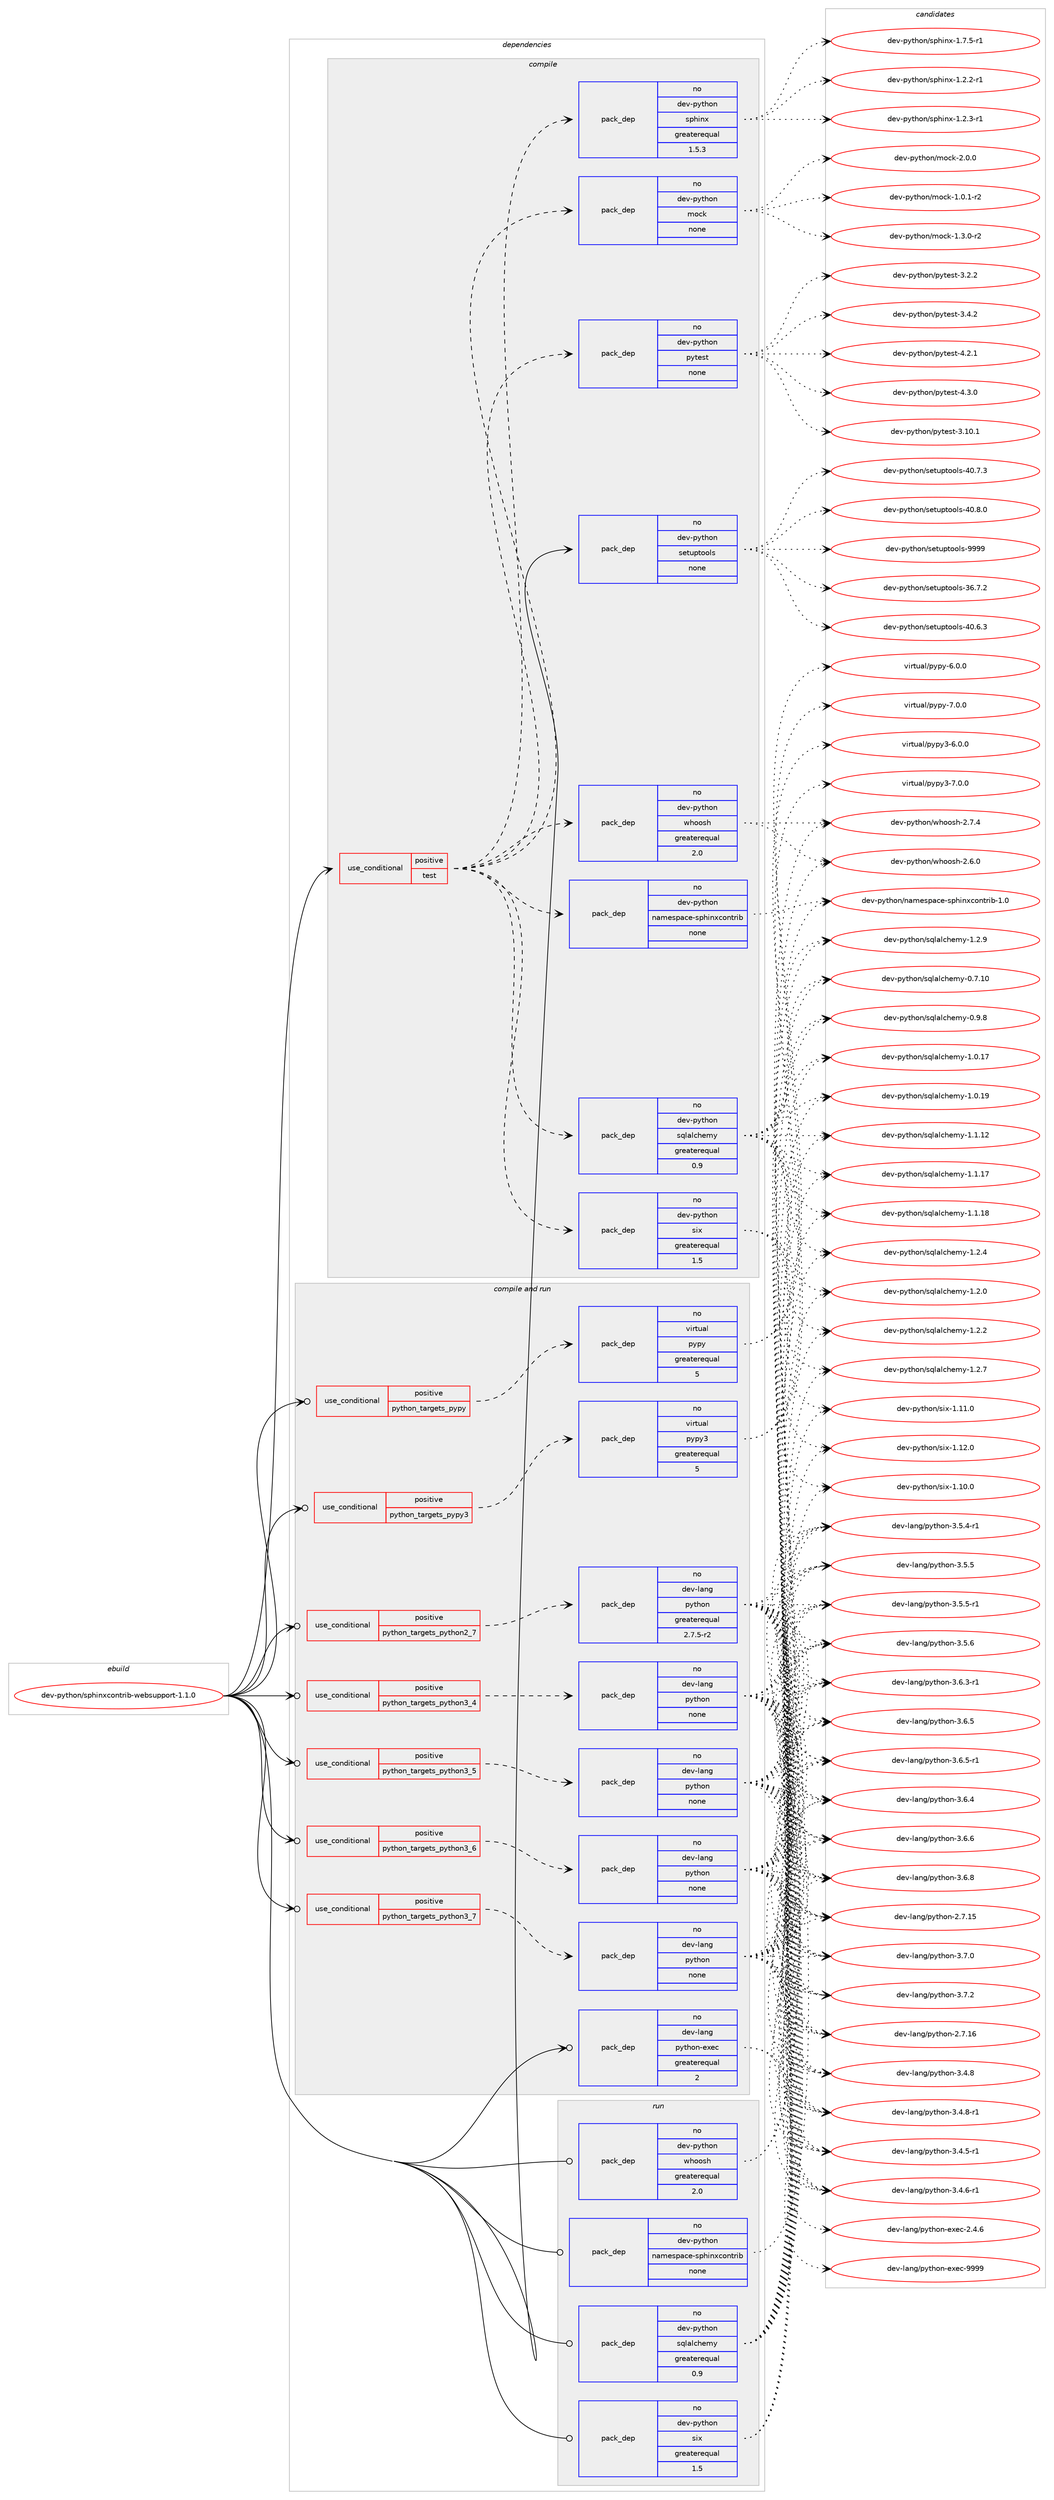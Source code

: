 digraph prolog {

# *************
# Graph options
# *************

newrank=true;
concentrate=true;
compound=true;
graph [rankdir=LR,fontname=Helvetica,fontsize=10,ranksep=1.5];#, ranksep=2.5, nodesep=0.2];
edge  [arrowhead=vee];
node  [fontname=Helvetica,fontsize=10];

# **********
# The ebuild
# **********

subgraph cluster_leftcol {
color=gray;
rank=same;
label=<<i>ebuild</i>>;
id [label="dev-python/sphinxcontrib-websupport-1.1.0", color=red, width=4, href="../dev-python/sphinxcontrib-websupport-1.1.0.svg"];
}

# ****************
# The dependencies
# ****************

subgraph cluster_midcol {
color=gray;
label=<<i>dependencies</i>>;
subgraph cluster_compile {
fillcolor="#eeeeee";
style=filled;
label=<<i>compile</i>>;
subgraph cond385045 {
dependency1442447 [label=<<TABLE BORDER="0" CELLBORDER="1" CELLSPACING="0" CELLPADDING="4"><TR><TD ROWSPAN="3" CELLPADDING="10">use_conditional</TD></TR><TR><TD>positive</TD></TR><TR><TD>test</TD></TR></TABLE>>, shape=none, color=red];
subgraph pack1034040 {
dependency1442448 [label=<<TABLE BORDER="0" CELLBORDER="1" CELLSPACING="0" CELLPADDING="4" WIDTH="220"><TR><TD ROWSPAN="6" CELLPADDING="30">pack_dep</TD></TR><TR><TD WIDTH="110">no</TD></TR><TR><TD>dev-python</TD></TR><TR><TD>sqlalchemy</TD></TR><TR><TD>greaterequal</TD></TR><TR><TD>0.9</TD></TR></TABLE>>, shape=none, color=blue];
}
dependency1442447:e -> dependency1442448:w [weight=20,style="dashed",arrowhead="vee"];
subgraph pack1034041 {
dependency1442449 [label=<<TABLE BORDER="0" CELLBORDER="1" CELLSPACING="0" CELLPADDING="4" WIDTH="220"><TR><TD ROWSPAN="6" CELLPADDING="30">pack_dep</TD></TR><TR><TD WIDTH="110">no</TD></TR><TR><TD>dev-python</TD></TR><TR><TD>whoosh</TD></TR><TR><TD>greaterequal</TD></TR><TR><TD>2.0</TD></TR></TABLE>>, shape=none, color=blue];
}
dependency1442447:e -> dependency1442449:w [weight=20,style="dashed",arrowhead="vee"];
subgraph pack1034042 {
dependency1442450 [label=<<TABLE BORDER="0" CELLBORDER="1" CELLSPACING="0" CELLPADDING="4" WIDTH="220"><TR><TD ROWSPAN="6" CELLPADDING="30">pack_dep</TD></TR><TR><TD WIDTH="110">no</TD></TR><TR><TD>dev-python</TD></TR><TR><TD>six</TD></TR><TR><TD>greaterequal</TD></TR><TR><TD>1.5</TD></TR></TABLE>>, shape=none, color=blue];
}
dependency1442447:e -> dependency1442450:w [weight=20,style="dashed",arrowhead="vee"];
subgraph pack1034043 {
dependency1442451 [label=<<TABLE BORDER="0" CELLBORDER="1" CELLSPACING="0" CELLPADDING="4" WIDTH="220"><TR><TD ROWSPAN="6" CELLPADDING="30">pack_dep</TD></TR><TR><TD WIDTH="110">no</TD></TR><TR><TD>dev-python</TD></TR><TR><TD>namespace-sphinxcontrib</TD></TR><TR><TD>none</TD></TR><TR><TD></TD></TR></TABLE>>, shape=none, color=blue];
}
dependency1442447:e -> dependency1442451:w [weight=20,style="dashed",arrowhead="vee"];
subgraph pack1034044 {
dependency1442452 [label=<<TABLE BORDER="0" CELLBORDER="1" CELLSPACING="0" CELLPADDING="4" WIDTH="220"><TR><TD ROWSPAN="6" CELLPADDING="30">pack_dep</TD></TR><TR><TD WIDTH="110">no</TD></TR><TR><TD>dev-python</TD></TR><TR><TD>sphinx</TD></TR><TR><TD>greaterequal</TD></TR><TR><TD>1.5.3</TD></TR></TABLE>>, shape=none, color=blue];
}
dependency1442447:e -> dependency1442452:w [weight=20,style="dashed",arrowhead="vee"];
subgraph pack1034045 {
dependency1442453 [label=<<TABLE BORDER="0" CELLBORDER="1" CELLSPACING="0" CELLPADDING="4" WIDTH="220"><TR><TD ROWSPAN="6" CELLPADDING="30">pack_dep</TD></TR><TR><TD WIDTH="110">no</TD></TR><TR><TD>dev-python</TD></TR><TR><TD>pytest</TD></TR><TR><TD>none</TD></TR><TR><TD></TD></TR></TABLE>>, shape=none, color=blue];
}
dependency1442447:e -> dependency1442453:w [weight=20,style="dashed",arrowhead="vee"];
subgraph pack1034046 {
dependency1442454 [label=<<TABLE BORDER="0" CELLBORDER="1" CELLSPACING="0" CELLPADDING="4" WIDTH="220"><TR><TD ROWSPAN="6" CELLPADDING="30">pack_dep</TD></TR><TR><TD WIDTH="110">no</TD></TR><TR><TD>dev-python</TD></TR><TR><TD>mock</TD></TR><TR><TD>none</TD></TR><TR><TD></TD></TR></TABLE>>, shape=none, color=blue];
}
dependency1442447:e -> dependency1442454:w [weight=20,style="dashed",arrowhead="vee"];
}
id:e -> dependency1442447:w [weight=20,style="solid",arrowhead="vee"];
subgraph pack1034047 {
dependency1442455 [label=<<TABLE BORDER="0" CELLBORDER="1" CELLSPACING="0" CELLPADDING="4" WIDTH="220"><TR><TD ROWSPAN="6" CELLPADDING="30">pack_dep</TD></TR><TR><TD WIDTH="110">no</TD></TR><TR><TD>dev-python</TD></TR><TR><TD>setuptools</TD></TR><TR><TD>none</TD></TR><TR><TD></TD></TR></TABLE>>, shape=none, color=blue];
}
id:e -> dependency1442455:w [weight=20,style="solid",arrowhead="vee"];
}
subgraph cluster_compileandrun {
fillcolor="#eeeeee";
style=filled;
label=<<i>compile and run</i>>;
subgraph cond385046 {
dependency1442456 [label=<<TABLE BORDER="0" CELLBORDER="1" CELLSPACING="0" CELLPADDING="4"><TR><TD ROWSPAN="3" CELLPADDING="10">use_conditional</TD></TR><TR><TD>positive</TD></TR><TR><TD>python_targets_pypy</TD></TR></TABLE>>, shape=none, color=red];
subgraph pack1034048 {
dependency1442457 [label=<<TABLE BORDER="0" CELLBORDER="1" CELLSPACING="0" CELLPADDING="4" WIDTH="220"><TR><TD ROWSPAN="6" CELLPADDING="30">pack_dep</TD></TR><TR><TD WIDTH="110">no</TD></TR><TR><TD>virtual</TD></TR><TR><TD>pypy</TD></TR><TR><TD>greaterequal</TD></TR><TR><TD>5</TD></TR></TABLE>>, shape=none, color=blue];
}
dependency1442456:e -> dependency1442457:w [weight=20,style="dashed",arrowhead="vee"];
}
id:e -> dependency1442456:w [weight=20,style="solid",arrowhead="odotvee"];
subgraph cond385047 {
dependency1442458 [label=<<TABLE BORDER="0" CELLBORDER="1" CELLSPACING="0" CELLPADDING="4"><TR><TD ROWSPAN="3" CELLPADDING="10">use_conditional</TD></TR><TR><TD>positive</TD></TR><TR><TD>python_targets_pypy3</TD></TR></TABLE>>, shape=none, color=red];
subgraph pack1034049 {
dependency1442459 [label=<<TABLE BORDER="0" CELLBORDER="1" CELLSPACING="0" CELLPADDING="4" WIDTH="220"><TR><TD ROWSPAN="6" CELLPADDING="30">pack_dep</TD></TR><TR><TD WIDTH="110">no</TD></TR><TR><TD>virtual</TD></TR><TR><TD>pypy3</TD></TR><TR><TD>greaterequal</TD></TR><TR><TD>5</TD></TR></TABLE>>, shape=none, color=blue];
}
dependency1442458:e -> dependency1442459:w [weight=20,style="dashed",arrowhead="vee"];
}
id:e -> dependency1442458:w [weight=20,style="solid",arrowhead="odotvee"];
subgraph cond385048 {
dependency1442460 [label=<<TABLE BORDER="0" CELLBORDER="1" CELLSPACING="0" CELLPADDING="4"><TR><TD ROWSPAN="3" CELLPADDING="10">use_conditional</TD></TR><TR><TD>positive</TD></TR><TR><TD>python_targets_python2_7</TD></TR></TABLE>>, shape=none, color=red];
subgraph pack1034050 {
dependency1442461 [label=<<TABLE BORDER="0" CELLBORDER="1" CELLSPACING="0" CELLPADDING="4" WIDTH="220"><TR><TD ROWSPAN="6" CELLPADDING="30">pack_dep</TD></TR><TR><TD WIDTH="110">no</TD></TR><TR><TD>dev-lang</TD></TR><TR><TD>python</TD></TR><TR><TD>greaterequal</TD></TR><TR><TD>2.7.5-r2</TD></TR></TABLE>>, shape=none, color=blue];
}
dependency1442460:e -> dependency1442461:w [weight=20,style="dashed",arrowhead="vee"];
}
id:e -> dependency1442460:w [weight=20,style="solid",arrowhead="odotvee"];
subgraph cond385049 {
dependency1442462 [label=<<TABLE BORDER="0" CELLBORDER="1" CELLSPACING="0" CELLPADDING="4"><TR><TD ROWSPAN="3" CELLPADDING="10">use_conditional</TD></TR><TR><TD>positive</TD></TR><TR><TD>python_targets_python3_4</TD></TR></TABLE>>, shape=none, color=red];
subgraph pack1034051 {
dependency1442463 [label=<<TABLE BORDER="0" CELLBORDER="1" CELLSPACING="0" CELLPADDING="4" WIDTH="220"><TR><TD ROWSPAN="6" CELLPADDING="30">pack_dep</TD></TR><TR><TD WIDTH="110">no</TD></TR><TR><TD>dev-lang</TD></TR><TR><TD>python</TD></TR><TR><TD>none</TD></TR><TR><TD></TD></TR></TABLE>>, shape=none, color=blue];
}
dependency1442462:e -> dependency1442463:w [weight=20,style="dashed",arrowhead="vee"];
}
id:e -> dependency1442462:w [weight=20,style="solid",arrowhead="odotvee"];
subgraph cond385050 {
dependency1442464 [label=<<TABLE BORDER="0" CELLBORDER="1" CELLSPACING="0" CELLPADDING="4"><TR><TD ROWSPAN="3" CELLPADDING="10">use_conditional</TD></TR><TR><TD>positive</TD></TR><TR><TD>python_targets_python3_5</TD></TR></TABLE>>, shape=none, color=red];
subgraph pack1034052 {
dependency1442465 [label=<<TABLE BORDER="0" CELLBORDER="1" CELLSPACING="0" CELLPADDING="4" WIDTH="220"><TR><TD ROWSPAN="6" CELLPADDING="30">pack_dep</TD></TR><TR><TD WIDTH="110">no</TD></TR><TR><TD>dev-lang</TD></TR><TR><TD>python</TD></TR><TR><TD>none</TD></TR><TR><TD></TD></TR></TABLE>>, shape=none, color=blue];
}
dependency1442464:e -> dependency1442465:w [weight=20,style="dashed",arrowhead="vee"];
}
id:e -> dependency1442464:w [weight=20,style="solid",arrowhead="odotvee"];
subgraph cond385051 {
dependency1442466 [label=<<TABLE BORDER="0" CELLBORDER="1" CELLSPACING="0" CELLPADDING="4"><TR><TD ROWSPAN="3" CELLPADDING="10">use_conditional</TD></TR><TR><TD>positive</TD></TR><TR><TD>python_targets_python3_6</TD></TR></TABLE>>, shape=none, color=red];
subgraph pack1034053 {
dependency1442467 [label=<<TABLE BORDER="0" CELLBORDER="1" CELLSPACING="0" CELLPADDING="4" WIDTH="220"><TR><TD ROWSPAN="6" CELLPADDING="30">pack_dep</TD></TR><TR><TD WIDTH="110">no</TD></TR><TR><TD>dev-lang</TD></TR><TR><TD>python</TD></TR><TR><TD>none</TD></TR><TR><TD></TD></TR></TABLE>>, shape=none, color=blue];
}
dependency1442466:e -> dependency1442467:w [weight=20,style="dashed",arrowhead="vee"];
}
id:e -> dependency1442466:w [weight=20,style="solid",arrowhead="odotvee"];
subgraph cond385052 {
dependency1442468 [label=<<TABLE BORDER="0" CELLBORDER="1" CELLSPACING="0" CELLPADDING="4"><TR><TD ROWSPAN="3" CELLPADDING="10">use_conditional</TD></TR><TR><TD>positive</TD></TR><TR><TD>python_targets_python3_7</TD></TR></TABLE>>, shape=none, color=red];
subgraph pack1034054 {
dependency1442469 [label=<<TABLE BORDER="0" CELLBORDER="1" CELLSPACING="0" CELLPADDING="4" WIDTH="220"><TR><TD ROWSPAN="6" CELLPADDING="30">pack_dep</TD></TR><TR><TD WIDTH="110">no</TD></TR><TR><TD>dev-lang</TD></TR><TR><TD>python</TD></TR><TR><TD>none</TD></TR><TR><TD></TD></TR></TABLE>>, shape=none, color=blue];
}
dependency1442468:e -> dependency1442469:w [weight=20,style="dashed",arrowhead="vee"];
}
id:e -> dependency1442468:w [weight=20,style="solid",arrowhead="odotvee"];
subgraph pack1034055 {
dependency1442470 [label=<<TABLE BORDER="0" CELLBORDER="1" CELLSPACING="0" CELLPADDING="4" WIDTH="220"><TR><TD ROWSPAN="6" CELLPADDING="30">pack_dep</TD></TR><TR><TD WIDTH="110">no</TD></TR><TR><TD>dev-lang</TD></TR><TR><TD>python-exec</TD></TR><TR><TD>greaterequal</TD></TR><TR><TD>2</TD></TR></TABLE>>, shape=none, color=blue];
}
id:e -> dependency1442470:w [weight=20,style="solid",arrowhead="odotvee"];
}
subgraph cluster_run {
fillcolor="#eeeeee";
style=filled;
label=<<i>run</i>>;
subgraph pack1034056 {
dependency1442471 [label=<<TABLE BORDER="0" CELLBORDER="1" CELLSPACING="0" CELLPADDING="4" WIDTH="220"><TR><TD ROWSPAN="6" CELLPADDING="30">pack_dep</TD></TR><TR><TD WIDTH="110">no</TD></TR><TR><TD>dev-python</TD></TR><TR><TD>namespace-sphinxcontrib</TD></TR><TR><TD>none</TD></TR><TR><TD></TD></TR></TABLE>>, shape=none, color=blue];
}
id:e -> dependency1442471:w [weight=20,style="solid",arrowhead="odot"];
subgraph pack1034057 {
dependency1442472 [label=<<TABLE BORDER="0" CELLBORDER="1" CELLSPACING="0" CELLPADDING="4" WIDTH="220"><TR><TD ROWSPAN="6" CELLPADDING="30">pack_dep</TD></TR><TR><TD WIDTH="110">no</TD></TR><TR><TD>dev-python</TD></TR><TR><TD>six</TD></TR><TR><TD>greaterequal</TD></TR><TR><TD>1.5</TD></TR></TABLE>>, shape=none, color=blue];
}
id:e -> dependency1442472:w [weight=20,style="solid",arrowhead="odot"];
subgraph pack1034058 {
dependency1442473 [label=<<TABLE BORDER="0" CELLBORDER="1" CELLSPACING="0" CELLPADDING="4" WIDTH="220"><TR><TD ROWSPAN="6" CELLPADDING="30">pack_dep</TD></TR><TR><TD WIDTH="110">no</TD></TR><TR><TD>dev-python</TD></TR><TR><TD>sqlalchemy</TD></TR><TR><TD>greaterequal</TD></TR><TR><TD>0.9</TD></TR></TABLE>>, shape=none, color=blue];
}
id:e -> dependency1442473:w [weight=20,style="solid",arrowhead="odot"];
subgraph pack1034059 {
dependency1442474 [label=<<TABLE BORDER="0" CELLBORDER="1" CELLSPACING="0" CELLPADDING="4" WIDTH="220"><TR><TD ROWSPAN="6" CELLPADDING="30">pack_dep</TD></TR><TR><TD WIDTH="110">no</TD></TR><TR><TD>dev-python</TD></TR><TR><TD>whoosh</TD></TR><TR><TD>greaterequal</TD></TR><TR><TD>2.0</TD></TR></TABLE>>, shape=none, color=blue];
}
id:e -> dependency1442474:w [weight=20,style="solid",arrowhead="odot"];
}
}

# **************
# The candidates
# **************

subgraph cluster_choices {
rank=same;
color=gray;
label=<<i>candidates</i>>;

subgraph choice1034040 {
color=black;
nodesep=1;
choice1001011184511212111610411111047115113108971089910410110912145484655464948 [label="dev-python/sqlalchemy-0.7.10", color=red, width=4,href="../dev-python/sqlalchemy-0.7.10.svg"];
choice10010111845112121116104111110471151131089710899104101109121454846574656 [label="dev-python/sqlalchemy-0.9.8", color=red, width=4,href="../dev-python/sqlalchemy-0.9.8.svg"];
choice1001011184511212111610411111047115113108971089910410110912145494648464955 [label="dev-python/sqlalchemy-1.0.17", color=red, width=4,href="../dev-python/sqlalchemy-1.0.17.svg"];
choice1001011184511212111610411111047115113108971089910410110912145494648464957 [label="dev-python/sqlalchemy-1.0.19", color=red, width=4,href="../dev-python/sqlalchemy-1.0.19.svg"];
choice1001011184511212111610411111047115113108971089910410110912145494649464950 [label="dev-python/sqlalchemy-1.1.12", color=red, width=4,href="../dev-python/sqlalchemy-1.1.12.svg"];
choice1001011184511212111610411111047115113108971089910410110912145494649464955 [label="dev-python/sqlalchemy-1.1.17", color=red, width=4,href="../dev-python/sqlalchemy-1.1.17.svg"];
choice1001011184511212111610411111047115113108971089910410110912145494649464956 [label="dev-python/sqlalchemy-1.1.18", color=red, width=4,href="../dev-python/sqlalchemy-1.1.18.svg"];
choice10010111845112121116104111110471151131089710899104101109121454946504648 [label="dev-python/sqlalchemy-1.2.0", color=red, width=4,href="../dev-python/sqlalchemy-1.2.0.svg"];
choice10010111845112121116104111110471151131089710899104101109121454946504650 [label="dev-python/sqlalchemy-1.2.2", color=red, width=4,href="../dev-python/sqlalchemy-1.2.2.svg"];
choice10010111845112121116104111110471151131089710899104101109121454946504652 [label="dev-python/sqlalchemy-1.2.4", color=red, width=4,href="../dev-python/sqlalchemy-1.2.4.svg"];
choice10010111845112121116104111110471151131089710899104101109121454946504655 [label="dev-python/sqlalchemy-1.2.7", color=red, width=4,href="../dev-python/sqlalchemy-1.2.7.svg"];
choice10010111845112121116104111110471151131089710899104101109121454946504657 [label="dev-python/sqlalchemy-1.2.9", color=red, width=4,href="../dev-python/sqlalchemy-1.2.9.svg"];
dependency1442448:e -> choice1001011184511212111610411111047115113108971089910410110912145484655464948:w [style=dotted,weight="100"];
dependency1442448:e -> choice10010111845112121116104111110471151131089710899104101109121454846574656:w [style=dotted,weight="100"];
dependency1442448:e -> choice1001011184511212111610411111047115113108971089910410110912145494648464955:w [style=dotted,weight="100"];
dependency1442448:e -> choice1001011184511212111610411111047115113108971089910410110912145494648464957:w [style=dotted,weight="100"];
dependency1442448:e -> choice1001011184511212111610411111047115113108971089910410110912145494649464950:w [style=dotted,weight="100"];
dependency1442448:e -> choice1001011184511212111610411111047115113108971089910410110912145494649464955:w [style=dotted,weight="100"];
dependency1442448:e -> choice1001011184511212111610411111047115113108971089910410110912145494649464956:w [style=dotted,weight="100"];
dependency1442448:e -> choice10010111845112121116104111110471151131089710899104101109121454946504648:w [style=dotted,weight="100"];
dependency1442448:e -> choice10010111845112121116104111110471151131089710899104101109121454946504650:w [style=dotted,weight="100"];
dependency1442448:e -> choice10010111845112121116104111110471151131089710899104101109121454946504652:w [style=dotted,weight="100"];
dependency1442448:e -> choice10010111845112121116104111110471151131089710899104101109121454946504655:w [style=dotted,weight="100"];
dependency1442448:e -> choice10010111845112121116104111110471151131089710899104101109121454946504657:w [style=dotted,weight="100"];
}
subgraph choice1034041 {
color=black;
nodesep=1;
choice1001011184511212111610411111047119104111111115104455046544648 [label="dev-python/whoosh-2.6.0", color=red, width=4,href="../dev-python/whoosh-2.6.0.svg"];
choice1001011184511212111610411111047119104111111115104455046554652 [label="dev-python/whoosh-2.7.4", color=red, width=4,href="../dev-python/whoosh-2.7.4.svg"];
dependency1442449:e -> choice1001011184511212111610411111047119104111111115104455046544648:w [style=dotted,weight="100"];
dependency1442449:e -> choice1001011184511212111610411111047119104111111115104455046554652:w [style=dotted,weight="100"];
}
subgraph choice1034042 {
color=black;
nodesep=1;
choice100101118451121211161041111104711510512045494649484648 [label="dev-python/six-1.10.0", color=red, width=4,href="../dev-python/six-1.10.0.svg"];
choice100101118451121211161041111104711510512045494649494648 [label="dev-python/six-1.11.0", color=red, width=4,href="../dev-python/six-1.11.0.svg"];
choice100101118451121211161041111104711510512045494649504648 [label="dev-python/six-1.12.0", color=red, width=4,href="../dev-python/six-1.12.0.svg"];
dependency1442450:e -> choice100101118451121211161041111104711510512045494649484648:w [style=dotted,weight="100"];
dependency1442450:e -> choice100101118451121211161041111104711510512045494649494648:w [style=dotted,weight="100"];
dependency1442450:e -> choice100101118451121211161041111104711510512045494649504648:w [style=dotted,weight="100"];
}
subgraph choice1034043 {
color=black;
nodesep=1;
choice100101118451121211161041111104711097109101115112979910145115112104105110120991111101161141059845494648 [label="dev-python/namespace-sphinxcontrib-1.0", color=red, width=4,href="../dev-python/namespace-sphinxcontrib-1.0.svg"];
dependency1442451:e -> choice100101118451121211161041111104711097109101115112979910145115112104105110120991111101161141059845494648:w [style=dotted,weight="100"];
}
subgraph choice1034044 {
color=black;
nodesep=1;
choice10010111845112121116104111110471151121041051101204549465046504511449 [label="dev-python/sphinx-1.2.2-r1", color=red, width=4,href="../dev-python/sphinx-1.2.2-r1.svg"];
choice10010111845112121116104111110471151121041051101204549465046514511449 [label="dev-python/sphinx-1.2.3-r1", color=red, width=4,href="../dev-python/sphinx-1.2.3-r1.svg"];
choice10010111845112121116104111110471151121041051101204549465546534511449 [label="dev-python/sphinx-1.7.5-r1", color=red, width=4,href="../dev-python/sphinx-1.7.5-r1.svg"];
dependency1442452:e -> choice10010111845112121116104111110471151121041051101204549465046504511449:w [style=dotted,weight="100"];
dependency1442452:e -> choice10010111845112121116104111110471151121041051101204549465046514511449:w [style=dotted,weight="100"];
dependency1442452:e -> choice10010111845112121116104111110471151121041051101204549465546534511449:w [style=dotted,weight="100"];
}
subgraph choice1034045 {
color=black;
nodesep=1;
choice100101118451121211161041111104711212111610111511645514649484649 [label="dev-python/pytest-3.10.1", color=red, width=4,href="../dev-python/pytest-3.10.1.svg"];
choice1001011184511212111610411111047112121116101115116455146504650 [label="dev-python/pytest-3.2.2", color=red, width=4,href="../dev-python/pytest-3.2.2.svg"];
choice1001011184511212111610411111047112121116101115116455146524650 [label="dev-python/pytest-3.4.2", color=red, width=4,href="../dev-python/pytest-3.4.2.svg"];
choice1001011184511212111610411111047112121116101115116455246504649 [label="dev-python/pytest-4.2.1", color=red, width=4,href="../dev-python/pytest-4.2.1.svg"];
choice1001011184511212111610411111047112121116101115116455246514648 [label="dev-python/pytest-4.3.0", color=red, width=4,href="../dev-python/pytest-4.3.0.svg"];
dependency1442453:e -> choice100101118451121211161041111104711212111610111511645514649484649:w [style=dotted,weight="100"];
dependency1442453:e -> choice1001011184511212111610411111047112121116101115116455146504650:w [style=dotted,weight="100"];
dependency1442453:e -> choice1001011184511212111610411111047112121116101115116455146524650:w [style=dotted,weight="100"];
dependency1442453:e -> choice1001011184511212111610411111047112121116101115116455246504649:w [style=dotted,weight="100"];
dependency1442453:e -> choice1001011184511212111610411111047112121116101115116455246514648:w [style=dotted,weight="100"];
}
subgraph choice1034046 {
color=black;
nodesep=1;
choice1001011184511212111610411111047109111991074549464846494511450 [label="dev-python/mock-1.0.1-r2", color=red, width=4,href="../dev-python/mock-1.0.1-r2.svg"];
choice1001011184511212111610411111047109111991074549465146484511450 [label="dev-python/mock-1.3.0-r2", color=red, width=4,href="../dev-python/mock-1.3.0-r2.svg"];
choice100101118451121211161041111104710911199107455046484648 [label="dev-python/mock-2.0.0", color=red, width=4,href="../dev-python/mock-2.0.0.svg"];
dependency1442454:e -> choice1001011184511212111610411111047109111991074549464846494511450:w [style=dotted,weight="100"];
dependency1442454:e -> choice1001011184511212111610411111047109111991074549465146484511450:w [style=dotted,weight="100"];
dependency1442454:e -> choice100101118451121211161041111104710911199107455046484648:w [style=dotted,weight="100"];
}
subgraph choice1034047 {
color=black;
nodesep=1;
choice100101118451121211161041111104711510111611711211611111110811545515446554650 [label="dev-python/setuptools-36.7.2", color=red, width=4,href="../dev-python/setuptools-36.7.2.svg"];
choice100101118451121211161041111104711510111611711211611111110811545524846544651 [label="dev-python/setuptools-40.6.3", color=red, width=4,href="../dev-python/setuptools-40.6.3.svg"];
choice100101118451121211161041111104711510111611711211611111110811545524846554651 [label="dev-python/setuptools-40.7.3", color=red, width=4,href="../dev-python/setuptools-40.7.3.svg"];
choice100101118451121211161041111104711510111611711211611111110811545524846564648 [label="dev-python/setuptools-40.8.0", color=red, width=4,href="../dev-python/setuptools-40.8.0.svg"];
choice10010111845112121116104111110471151011161171121161111111081154557575757 [label="dev-python/setuptools-9999", color=red, width=4,href="../dev-python/setuptools-9999.svg"];
dependency1442455:e -> choice100101118451121211161041111104711510111611711211611111110811545515446554650:w [style=dotted,weight="100"];
dependency1442455:e -> choice100101118451121211161041111104711510111611711211611111110811545524846544651:w [style=dotted,weight="100"];
dependency1442455:e -> choice100101118451121211161041111104711510111611711211611111110811545524846554651:w [style=dotted,weight="100"];
dependency1442455:e -> choice100101118451121211161041111104711510111611711211611111110811545524846564648:w [style=dotted,weight="100"];
dependency1442455:e -> choice10010111845112121116104111110471151011161171121161111111081154557575757:w [style=dotted,weight="100"];
}
subgraph choice1034048 {
color=black;
nodesep=1;
choice1181051141161179710847112121112121455446484648 [label="virtual/pypy-6.0.0", color=red, width=4,href="../virtual/pypy-6.0.0.svg"];
choice1181051141161179710847112121112121455546484648 [label="virtual/pypy-7.0.0", color=red, width=4,href="../virtual/pypy-7.0.0.svg"];
dependency1442457:e -> choice1181051141161179710847112121112121455446484648:w [style=dotted,weight="100"];
dependency1442457:e -> choice1181051141161179710847112121112121455546484648:w [style=dotted,weight="100"];
}
subgraph choice1034049 {
color=black;
nodesep=1;
choice118105114116117971084711212111212151455446484648 [label="virtual/pypy3-6.0.0", color=red, width=4,href="../virtual/pypy3-6.0.0.svg"];
choice118105114116117971084711212111212151455546484648 [label="virtual/pypy3-7.0.0", color=red, width=4,href="../virtual/pypy3-7.0.0.svg"];
dependency1442459:e -> choice118105114116117971084711212111212151455446484648:w [style=dotted,weight="100"];
dependency1442459:e -> choice118105114116117971084711212111212151455546484648:w [style=dotted,weight="100"];
}
subgraph choice1034050 {
color=black;
nodesep=1;
choice10010111845108971101034711212111610411111045504655464953 [label="dev-lang/python-2.7.15", color=red, width=4,href="../dev-lang/python-2.7.15.svg"];
choice10010111845108971101034711212111610411111045504655464954 [label="dev-lang/python-2.7.16", color=red, width=4,href="../dev-lang/python-2.7.16.svg"];
choice1001011184510897110103471121211161041111104551465246534511449 [label="dev-lang/python-3.4.5-r1", color=red, width=4,href="../dev-lang/python-3.4.5-r1.svg"];
choice1001011184510897110103471121211161041111104551465246544511449 [label="dev-lang/python-3.4.6-r1", color=red, width=4,href="../dev-lang/python-3.4.6-r1.svg"];
choice100101118451089711010347112121116104111110455146524656 [label="dev-lang/python-3.4.8", color=red, width=4,href="../dev-lang/python-3.4.8.svg"];
choice1001011184510897110103471121211161041111104551465246564511449 [label="dev-lang/python-3.4.8-r1", color=red, width=4,href="../dev-lang/python-3.4.8-r1.svg"];
choice1001011184510897110103471121211161041111104551465346524511449 [label="dev-lang/python-3.5.4-r1", color=red, width=4,href="../dev-lang/python-3.5.4-r1.svg"];
choice100101118451089711010347112121116104111110455146534653 [label="dev-lang/python-3.5.5", color=red, width=4,href="../dev-lang/python-3.5.5.svg"];
choice1001011184510897110103471121211161041111104551465346534511449 [label="dev-lang/python-3.5.5-r1", color=red, width=4,href="../dev-lang/python-3.5.5-r1.svg"];
choice100101118451089711010347112121116104111110455146534654 [label="dev-lang/python-3.5.6", color=red, width=4,href="../dev-lang/python-3.5.6.svg"];
choice1001011184510897110103471121211161041111104551465446514511449 [label="dev-lang/python-3.6.3-r1", color=red, width=4,href="../dev-lang/python-3.6.3-r1.svg"];
choice100101118451089711010347112121116104111110455146544652 [label="dev-lang/python-3.6.4", color=red, width=4,href="../dev-lang/python-3.6.4.svg"];
choice100101118451089711010347112121116104111110455146544653 [label="dev-lang/python-3.6.5", color=red, width=4,href="../dev-lang/python-3.6.5.svg"];
choice1001011184510897110103471121211161041111104551465446534511449 [label="dev-lang/python-3.6.5-r1", color=red, width=4,href="../dev-lang/python-3.6.5-r1.svg"];
choice100101118451089711010347112121116104111110455146544654 [label="dev-lang/python-3.6.6", color=red, width=4,href="../dev-lang/python-3.6.6.svg"];
choice100101118451089711010347112121116104111110455146544656 [label="dev-lang/python-3.6.8", color=red, width=4,href="../dev-lang/python-3.6.8.svg"];
choice100101118451089711010347112121116104111110455146554648 [label="dev-lang/python-3.7.0", color=red, width=4,href="../dev-lang/python-3.7.0.svg"];
choice100101118451089711010347112121116104111110455146554650 [label="dev-lang/python-3.7.2", color=red, width=4,href="../dev-lang/python-3.7.2.svg"];
dependency1442461:e -> choice10010111845108971101034711212111610411111045504655464953:w [style=dotted,weight="100"];
dependency1442461:e -> choice10010111845108971101034711212111610411111045504655464954:w [style=dotted,weight="100"];
dependency1442461:e -> choice1001011184510897110103471121211161041111104551465246534511449:w [style=dotted,weight="100"];
dependency1442461:e -> choice1001011184510897110103471121211161041111104551465246544511449:w [style=dotted,weight="100"];
dependency1442461:e -> choice100101118451089711010347112121116104111110455146524656:w [style=dotted,weight="100"];
dependency1442461:e -> choice1001011184510897110103471121211161041111104551465246564511449:w [style=dotted,weight="100"];
dependency1442461:e -> choice1001011184510897110103471121211161041111104551465346524511449:w [style=dotted,weight="100"];
dependency1442461:e -> choice100101118451089711010347112121116104111110455146534653:w [style=dotted,weight="100"];
dependency1442461:e -> choice1001011184510897110103471121211161041111104551465346534511449:w [style=dotted,weight="100"];
dependency1442461:e -> choice100101118451089711010347112121116104111110455146534654:w [style=dotted,weight="100"];
dependency1442461:e -> choice1001011184510897110103471121211161041111104551465446514511449:w [style=dotted,weight="100"];
dependency1442461:e -> choice100101118451089711010347112121116104111110455146544652:w [style=dotted,weight="100"];
dependency1442461:e -> choice100101118451089711010347112121116104111110455146544653:w [style=dotted,weight="100"];
dependency1442461:e -> choice1001011184510897110103471121211161041111104551465446534511449:w [style=dotted,weight="100"];
dependency1442461:e -> choice100101118451089711010347112121116104111110455146544654:w [style=dotted,weight="100"];
dependency1442461:e -> choice100101118451089711010347112121116104111110455146544656:w [style=dotted,weight="100"];
dependency1442461:e -> choice100101118451089711010347112121116104111110455146554648:w [style=dotted,weight="100"];
dependency1442461:e -> choice100101118451089711010347112121116104111110455146554650:w [style=dotted,weight="100"];
}
subgraph choice1034051 {
color=black;
nodesep=1;
choice10010111845108971101034711212111610411111045504655464953 [label="dev-lang/python-2.7.15", color=red, width=4,href="../dev-lang/python-2.7.15.svg"];
choice10010111845108971101034711212111610411111045504655464954 [label="dev-lang/python-2.7.16", color=red, width=4,href="../dev-lang/python-2.7.16.svg"];
choice1001011184510897110103471121211161041111104551465246534511449 [label="dev-lang/python-3.4.5-r1", color=red, width=4,href="../dev-lang/python-3.4.5-r1.svg"];
choice1001011184510897110103471121211161041111104551465246544511449 [label="dev-lang/python-3.4.6-r1", color=red, width=4,href="../dev-lang/python-3.4.6-r1.svg"];
choice100101118451089711010347112121116104111110455146524656 [label="dev-lang/python-3.4.8", color=red, width=4,href="../dev-lang/python-3.4.8.svg"];
choice1001011184510897110103471121211161041111104551465246564511449 [label="dev-lang/python-3.4.8-r1", color=red, width=4,href="../dev-lang/python-3.4.8-r1.svg"];
choice1001011184510897110103471121211161041111104551465346524511449 [label="dev-lang/python-3.5.4-r1", color=red, width=4,href="../dev-lang/python-3.5.4-r1.svg"];
choice100101118451089711010347112121116104111110455146534653 [label="dev-lang/python-3.5.5", color=red, width=4,href="../dev-lang/python-3.5.5.svg"];
choice1001011184510897110103471121211161041111104551465346534511449 [label="dev-lang/python-3.5.5-r1", color=red, width=4,href="../dev-lang/python-3.5.5-r1.svg"];
choice100101118451089711010347112121116104111110455146534654 [label="dev-lang/python-3.5.6", color=red, width=4,href="../dev-lang/python-3.5.6.svg"];
choice1001011184510897110103471121211161041111104551465446514511449 [label="dev-lang/python-3.6.3-r1", color=red, width=4,href="../dev-lang/python-3.6.3-r1.svg"];
choice100101118451089711010347112121116104111110455146544652 [label="dev-lang/python-3.6.4", color=red, width=4,href="../dev-lang/python-3.6.4.svg"];
choice100101118451089711010347112121116104111110455146544653 [label="dev-lang/python-3.6.5", color=red, width=4,href="../dev-lang/python-3.6.5.svg"];
choice1001011184510897110103471121211161041111104551465446534511449 [label="dev-lang/python-3.6.5-r1", color=red, width=4,href="../dev-lang/python-3.6.5-r1.svg"];
choice100101118451089711010347112121116104111110455146544654 [label="dev-lang/python-3.6.6", color=red, width=4,href="../dev-lang/python-3.6.6.svg"];
choice100101118451089711010347112121116104111110455146544656 [label="dev-lang/python-3.6.8", color=red, width=4,href="../dev-lang/python-3.6.8.svg"];
choice100101118451089711010347112121116104111110455146554648 [label="dev-lang/python-3.7.0", color=red, width=4,href="../dev-lang/python-3.7.0.svg"];
choice100101118451089711010347112121116104111110455146554650 [label="dev-lang/python-3.7.2", color=red, width=4,href="../dev-lang/python-3.7.2.svg"];
dependency1442463:e -> choice10010111845108971101034711212111610411111045504655464953:w [style=dotted,weight="100"];
dependency1442463:e -> choice10010111845108971101034711212111610411111045504655464954:w [style=dotted,weight="100"];
dependency1442463:e -> choice1001011184510897110103471121211161041111104551465246534511449:w [style=dotted,weight="100"];
dependency1442463:e -> choice1001011184510897110103471121211161041111104551465246544511449:w [style=dotted,weight="100"];
dependency1442463:e -> choice100101118451089711010347112121116104111110455146524656:w [style=dotted,weight="100"];
dependency1442463:e -> choice1001011184510897110103471121211161041111104551465246564511449:w [style=dotted,weight="100"];
dependency1442463:e -> choice1001011184510897110103471121211161041111104551465346524511449:w [style=dotted,weight="100"];
dependency1442463:e -> choice100101118451089711010347112121116104111110455146534653:w [style=dotted,weight="100"];
dependency1442463:e -> choice1001011184510897110103471121211161041111104551465346534511449:w [style=dotted,weight="100"];
dependency1442463:e -> choice100101118451089711010347112121116104111110455146534654:w [style=dotted,weight="100"];
dependency1442463:e -> choice1001011184510897110103471121211161041111104551465446514511449:w [style=dotted,weight="100"];
dependency1442463:e -> choice100101118451089711010347112121116104111110455146544652:w [style=dotted,weight="100"];
dependency1442463:e -> choice100101118451089711010347112121116104111110455146544653:w [style=dotted,weight="100"];
dependency1442463:e -> choice1001011184510897110103471121211161041111104551465446534511449:w [style=dotted,weight="100"];
dependency1442463:e -> choice100101118451089711010347112121116104111110455146544654:w [style=dotted,weight="100"];
dependency1442463:e -> choice100101118451089711010347112121116104111110455146544656:w [style=dotted,weight="100"];
dependency1442463:e -> choice100101118451089711010347112121116104111110455146554648:w [style=dotted,weight="100"];
dependency1442463:e -> choice100101118451089711010347112121116104111110455146554650:w [style=dotted,weight="100"];
}
subgraph choice1034052 {
color=black;
nodesep=1;
choice10010111845108971101034711212111610411111045504655464953 [label="dev-lang/python-2.7.15", color=red, width=4,href="../dev-lang/python-2.7.15.svg"];
choice10010111845108971101034711212111610411111045504655464954 [label="dev-lang/python-2.7.16", color=red, width=4,href="../dev-lang/python-2.7.16.svg"];
choice1001011184510897110103471121211161041111104551465246534511449 [label="dev-lang/python-3.4.5-r1", color=red, width=4,href="../dev-lang/python-3.4.5-r1.svg"];
choice1001011184510897110103471121211161041111104551465246544511449 [label="dev-lang/python-3.4.6-r1", color=red, width=4,href="../dev-lang/python-3.4.6-r1.svg"];
choice100101118451089711010347112121116104111110455146524656 [label="dev-lang/python-3.4.8", color=red, width=4,href="../dev-lang/python-3.4.8.svg"];
choice1001011184510897110103471121211161041111104551465246564511449 [label="dev-lang/python-3.4.8-r1", color=red, width=4,href="../dev-lang/python-3.4.8-r1.svg"];
choice1001011184510897110103471121211161041111104551465346524511449 [label="dev-lang/python-3.5.4-r1", color=red, width=4,href="../dev-lang/python-3.5.4-r1.svg"];
choice100101118451089711010347112121116104111110455146534653 [label="dev-lang/python-3.5.5", color=red, width=4,href="../dev-lang/python-3.5.5.svg"];
choice1001011184510897110103471121211161041111104551465346534511449 [label="dev-lang/python-3.5.5-r1", color=red, width=4,href="../dev-lang/python-3.5.5-r1.svg"];
choice100101118451089711010347112121116104111110455146534654 [label="dev-lang/python-3.5.6", color=red, width=4,href="../dev-lang/python-3.5.6.svg"];
choice1001011184510897110103471121211161041111104551465446514511449 [label="dev-lang/python-3.6.3-r1", color=red, width=4,href="../dev-lang/python-3.6.3-r1.svg"];
choice100101118451089711010347112121116104111110455146544652 [label="dev-lang/python-3.6.4", color=red, width=4,href="../dev-lang/python-3.6.4.svg"];
choice100101118451089711010347112121116104111110455146544653 [label="dev-lang/python-3.6.5", color=red, width=4,href="../dev-lang/python-3.6.5.svg"];
choice1001011184510897110103471121211161041111104551465446534511449 [label="dev-lang/python-3.6.5-r1", color=red, width=4,href="../dev-lang/python-3.6.5-r1.svg"];
choice100101118451089711010347112121116104111110455146544654 [label="dev-lang/python-3.6.6", color=red, width=4,href="../dev-lang/python-3.6.6.svg"];
choice100101118451089711010347112121116104111110455146544656 [label="dev-lang/python-3.6.8", color=red, width=4,href="../dev-lang/python-3.6.8.svg"];
choice100101118451089711010347112121116104111110455146554648 [label="dev-lang/python-3.7.0", color=red, width=4,href="../dev-lang/python-3.7.0.svg"];
choice100101118451089711010347112121116104111110455146554650 [label="dev-lang/python-3.7.2", color=red, width=4,href="../dev-lang/python-3.7.2.svg"];
dependency1442465:e -> choice10010111845108971101034711212111610411111045504655464953:w [style=dotted,weight="100"];
dependency1442465:e -> choice10010111845108971101034711212111610411111045504655464954:w [style=dotted,weight="100"];
dependency1442465:e -> choice1001011184510897110103471121211161041111104551465246534511449:w [style=dotted,weight="100"];
dependency1442465:e -> choice1001011184510897110103471121211161041111104551465246544511449:w [style=dotted,weight="100"];
dependency1442465:e -> choice100101118451089711010347112121116104111110455146524656:w [style=dotted,weight="100"];
dependency1442465:e -> choice1001011184510897110103471121211161041111104551465246564511449:w [style=dotted,weight="100"];
dependency1442465:e -> choice1001011184510897110103471121211161041111104551465346524511449:w [style=dotted,weight="100"];
dependency1442465:e -> choice100101118451089711010347112121116104111110455146534653:w [style=dotted,weight="100"];
dependency1442465:e -> choice1001011184510897110103471121211161041111104551465346534511449:w [style=dotted,weight="100"];
dependency1442465:e -> choice100101118451089711010347112121116104111110455146534654:w [style=dotted,weight="100"];
dependency1442465:e -> choice1001011184510897110103471121211161041111104551465446514511449:w [style=dotted,weight="100"];
dependency1442465:e -> choice100101118451089711010347112121116104111110455146544652:w [style=dotted,weight="100"];
dependency1442465:e -> choice100101118451089711010347112121116104111110455146544653:w [style=dotted,weight="100"];
dependency1442465:e -> choice1001011184510897110103471121211161041111104551465446534511449:w [style=dotted,weight="100"];
dependency1442465:e -> choice100101118451089711010347112121116104111110455146544654:w [style=dotted,weight="100"];
dependency1442465:e -> choice100101118451089711010347112121116104111110455146544656:w [style=dotted,weight="100"];
dependency1442465:e -> choice100101118451089711010347112121116104111110455146554648:w [style=dotted,weight="100"];
dependency1442465:e -> choice100101118451089711010347112121116104111110455146554650:w [style=dotted,weight="100"];
}
subgraph choice1034053 {
color=black;
nodesep=1;
choice10010111845108971101034711212111610411111045504655464953 [label="dev-lang/python-2.7.15", color=red, width=4,href="../dev-lang/python-2.7.15.svg"];
choice10010111845108971101034711212111610411111045504655464954 [label="dev-lang/python-2.7.16", color=red, width=4,href="../dev-lang/python-2.7.16.svg"];
choice1001011184510897110103471121211161041111104551465246534511449 [label="dev-lang/python-3.4.5-r1", color=red, width=4,href="../dev-lang/python-3.4.5-r1.svg"];
choice1001011184510897110103471121211161041111104551465246544511449 [label="dev-lang/python-3.4.6-r1", color=red, width=4,href="../dev-lang/python-3.4.6-r1.svg"];
choice100101118451089711010347112121116104111110455146524656 [label="dev-lang/python-3.4.8", color=red, width=4,href="../dev-lang/python-3.4.8.svg"];
choice1001011184510897110103471121211161041111104551465246564511449 [label="dev-lang/python-3.4.8-r1", color=red, width=4,href="../dev-lang/python-3.4.8-r1.svg"];
choice1001011184510897110103471121211161041111104551465346524511449 [label="dev-lang/python-3.5.4-r1", color=red, width=4,href="../dev-lang/python-3.5.4-r1.svg"];
choice100101118451089711010347112121116104111110455146534653 [label="dev-lang/python-3.5.5", color=red, width=4,href="../dev-lang/python-3.5.5.svg"];
choice1001011184510897110103471121211161041111104551465346534511449 [label="dev-lang/python-3.5.5-r1", color=red, width=4,href="../dev-lang/python-3.5.5-r1.svg"];
choice100101118451089711010347112121116104111110455146534654 [label="dev-lang/python-3.5.6", color=red, width=4,href="../dev-lang/python-3.5.6.svg"];
choice1001011184510897110103471121211161041111104551465446514511449 [label="dev-lang/python-3.6.3-r1", color=red, width=4,href="../dev-lang/python-3.6.3-r1.svg"];
choice100101118451089711010347112121116104111110455146544652 [label="dev-lang/python-3.6.4", color=red, width=4,href="../dev-lang/python-3.6.4.svg"];
choice100101118451089711010347112121116104111110455146544653 [label="dev-lang/python-3.6.5", color=red, width=4,href="../dev-lang/python-3.6.5.svg"];
choice1001011184510897110103471121211161041111104551465446534511449 [label="dev-lang/python-3.6.5-r1", color=red, width=4,href="../dev-lang/python-3.6.5-r1.svg"];
choice100101118451089711010347112121116104111110455146544654 [label="dev-lang/python-3.6.6", color=red, width=4,href="../dev-lang/python-3.6.6.svg"];
choice100101118451089711010347112121116104111110455146544656 [label="dev-lang/python-3.6.8", color=red, width=4,href="../dev-lang/python-3.6.8.svg"];
choice100101118451089711010347112121116104111110455146554648 [label="dev-lang/python-3.7.0", color=red, width=4,href="../dev-lang/python-3.7.0.svg"];
choice100101118451089711010347112121116104111110455146554650 [label="dev-lang/python-3.7.2", color=red, width=4,href="../dev-lang/python-3.7.2.svg"];
dependency1442467:e -> choice10010111845108971101034711212111610411111045504655464953:w [style=dotted,weight="100"];
dependency1442467:e -> choice10010111845108971101034711212111610411111045504655464954:w [style=dotted,weight="100"];
dependency1442467:e -> choice1001011184510897110103471121211161041111104551465246534511449:w [style=dotted,weight="100"];
dependency1442467:e -> choice1001011184510897110103471121211161041111104551465246544511449:w [style=dotted,weight="100"];
dependency1442467:e -> choice100101118451089711010347112121116104111110455146524656:w [style=dotted,weight="100"];
dependency1442467:e -> choice1001011184510897110103471121211161041111104551465246564511449:w [style=dotted,weight="100"];
dependency1442467:e -> choice1001011184510897110103471121211161041111104551465346524511449:w [style=dotted,weight="100"];
dependency1442467:e -> choice100101118451089711010347112121116104111110455146534653:w [style=dotted,weight="100"];
dependency1442467:e -> choice1001011184510897110103471121211161041111104551465346534511449:w [style=dotted,weight="100"];
dependency1442467:e -> choice100101118451089711010347112121116104111110455146534654:w [style=dotted,weight="100"];
dependency1442467:e -> choice1001011184510897110103471121211161041111104551465446514511449:w [style=dotted,weight="100"];
dependency1442467:e -> choice100101118451089711010347112121116104111110455146544652:w [style=dotted,weight="100"];
dependency1442467:e -> choice100101118451089711010347112121116104111110455146544653:w [style=dotted,weight="100"];
dependency1442467:e -> choice1001011184510897110103471121211161041111104551465446534511449:w [style=dotted,weight="100"];
dependency1442467:e -> choice100101118451089711010347112121116104111110455146544654:w [style=dotted,weight="100"];
dependency1442467:e -> choice100101118451089711010347112121116104111110455146544656:w [style=dotted,weight="100"];
dependency1442467:e -> choice100101118451089711010347112121116104111110455146554648:w [style=dotted,weight="100"];
dependency1442467:e -> choice100101118451089711010347112121116104111110455146554650:w [style=dotted,weight="100"];
}
subgraph choice1034054 {
color=black;
nodesep=1;
choice10010111845108971101034711212111610411111045504655464953 [label="dev-lang/python-2.7.15", color=red, width=4,href="../dev-lang/python-2.7.15.svg"];
choice10010111845108971101034711212111610411111045504655464954 [label="dev-lang/python-2.7.16", color=red, width=4,href="../dev-lang/python-2.7.16.svg"];
choice1001011184510897110103471121211161041111104551465246534511449 [label="dev-lang/python-3.4.5-r1", color=red, width=4,href="../dev-lang/python-3.4.5-r1.svg"];
choice1001011184510897110103471121211161041111104551465246544511449 [label="dev-lang/python-3.4.6-r1", color=red, width=4,href="../dev-lang/python-3.4.6-r1.svg"];
choice100101118451089711010347112121116104111110455146524656 [label="dev-lang/python-3.4.8", color=red, width=4,href="../dev-lang/python-3.4.8.svg"];
choice1001011184510897110103471121211161041111104551465246564511449 [label="dev-lang/python-3.4.8-r1", color=red, width=4,href="../dev-lang/python-3.4.8-r1.svg"];
choice1001011184510897110103471121211161041111104551465346524511449 [label="dev-lang/python-3.5.4-r1", color=red, width=4,href="../dev-lang/python-3.5.4-r1.svg"];
choice100101118451089711010347112121116104111110455146534653 [label="dev-lang/python-3.5.5", color=red, width=4,href="../dev-lang/python-3.5.5.svg"];
choice1001011184510897110103471121211161041111104551465346534511449 [label="dev-lang/python-3.5.5-r1", color=red, width=4,href="../dev-lang/python-3.5.5-r1.svg"];
choice100101118451089711010347112121116104111110455146534654 [label="dev-lang/python-3.5.6", color=red, width=4,href="../dev-lang/python-3.5.6.svg"];
choice1001011184510897110103471121211161041111104551465446514511449 [label="dev-lang/python-3.6.3-r1", color=red, width=4,href="../dev-lang/python-3.6.3-r1.svg"];
choice100101118451089711010347112121116104111110455146544652 [label="dev-lang/python-3.6.4", color=red, width=4,href="../dev-lang/python-3.6.4.svg"];
choice100101118451089711010347112121116104111110455146544653 [label="dev-lang/python-3.6.5", color=red, width=4,href="../dev-lang/python-3.6.5.svg"];
choice1001011184510897110103471121211161041111104551465446534511449 [label="dev-lang/python-3.6.5-r1", color=red, width=4,href="../dev-lang/python-3.6.5-r1.svg"];
choice100101118451089711010347112121116104111110455146544654 [label="dev-lang/python-3.6.6", color=red, width=4,href="../dev-lang/python-3.6.6.svg"];
choice100101118451089711010347112121116104111110455146544656 [label="dev-lang/python-3.6.8", color=red, width=4,href="../dev-lang/python-3.6.8.svg"];
choice100101118451089711010347112121116104111110455146554648 [label="dev-lang/python-3.7.0", color=red, width=4,href="../dev-lang/python-3.7.0.svg"];
choice100101118451089711010347112121116104111110455146554650 [label="dev-lang/python-3.7.2", color=red, width=4,href="../dev-lang/python-3.7.2.svg"];
dependency1442469:e -> choice10010111845108971101034711212111610411111045504655464953:w [style=dotted,weight="100"];
dependency1442469:e -> choice10010111845108971101034711212111610411111045504655464954:w [style=dotted,weight="100"];
dependency1442469:e -> choice1001011184510897110103471121211161041111104551465246534511449:w [style=dotted,weight="100"];
dependency1442469:e -> choice1001011184510897110103471121211161041111104551465246544511449:w [style=dotted,weight="100"];
dependency1442469:e -> choice100101118451089711010347112121116104111110455146524656:w [style=dotted,weight="100"];
dependency1442469:e -> choice1001011184510897110103471121211161041111104551465246564511449:w [style=dotted,weight="100"];
dependency1442469:e -> choice1001011184510897110103471121211161041111104551465346524511449:w [style=dotted,weight="100"];
dependency1442469:e -> choice100101118451089711010347112121116104111110455146534653:w [style=dotted,weight="100"];
dependency1442469:e -> choice1001011184510897110103471121211161041111104551465346534511449:w [style=dotted,weight="100"];
dependency1442469:e -> choice100101118451089711010347112121116104111110455146534654:w [style=dotted,weight="100"];
dependency1442469:e -> choice1001011184510897110103471121211161041111104551465446514511449:w [style=dotted,weight="100"];
dependency1442469:e -> choice100101118451089711010347112121116104111110455146544652:w [style=dotted,weight="100"];
dependency1442469:e -> choice100101118451089711010347112121116104111110455146544653:w [style=dotted,weight="100"];
dependency1442469:e -> choice1001011184510897110103471121211161041111104551465446534511449:w [style=dotted,weight="100"];
dependency1442469:e -> choice100101118451089711010347112121116104111110455146544654:w [style=dotted,weight="100"];
dependency1442469:e -> choice100101118451089711010347112121116104111110455146544656:w [style=dotted,weight="100"];
dependency1442469:e -> choice100101118451089711010347112121116104111110455146554648:w [style=dotted,weight="100"];
dependency1442469:e -> choice100101118451089711010347112121116104111110455146554650:w [style=dotted,weight="100"];
}
subgraph choice1034055 {
color=black;
nodesep=1;
choice1001011184510897110103471121211161041111104510112010199455046524654 [label="dev-lang/python-exec-2.4.6", color=red, width=4,href="../dev-lang/python-exec-2.4.6.svg"];
choice10010111845108971101034711212111610411111045101120101994557575757 [label="dev-lang/python-exec-9999", color=red, width=4,href="../dev-lang/python-exec-9999.svg"];
dependency1442470:e -> choice1001011184510897110103471121211161041111104510112010199455046524654:w [style=dotted,weight="100"];
dependency1442470:e -> choice10010111845108971101034711212111610411111045101120101994557575757:w [style=dotted,weight="100"];
}
subgraph choice1034056 {
color=black;
nodesep=1;
choice100101118451121211161041111104711097109101115112979910145115112104105110120991111101161141059845494648 [label="dev-python/namespace-sphinxcontrib-1.0", color=red, width=4,href="../dev-python/namespace-sphinxcontrib-1.0.svg"];
dependency1442471:e -> choice100101118451121211161041111104711097109101115112979910145115112104105110120991111101161141059845494648:w [style=dotted,weight="100"];
}
subgraph choice1034057 {
color=black;
nodesep=1;
choice100101118451121211161041111104711510512045494649484648 [label="dev-python/six-1.10.0", color=red, width=4,href="../dev-python/six-1.10.0.svg"];
choice100101118451121211161041111104711510512045494649494648 [label="dev-python/six-1.11.0", color=red, width=4,href="../dev-python/six-1.11.0.svg"];
choice100101118451121211161041111104711510512045494649504648 [label="dev-python/six-1.12.0", color=red, width=4,href="../dev-python/six-1.12.0.svg"];
dependency1442472:e -> choice100101118451121211161041111104711510512045494649484648:w [style=dotted,weight="100"];
dependency1442472:e -> choice100101118451121211161041111104711510512045494649494648:w [style=dotted,weight="100"];
dependency1442472:e -> choice100101118451121211161041111104711510512045494649504648:w [style=dotted,weight="100"];
}
subgraph choice1034058 {
color=black;
nodesep=1;
choice1001011184511212111610411111047115113108971089910410110912145484655464948 [label="dev-python/sqlalchemy-0.7.10", color=red, width=4,href="../dev-python/sqlalchemy-0.7.10.svg"];
choice10010111845112121116104111110471151131089710899104101109121454846574656 [label="dev-python/sqlalchemy-0.9.8", color=red, width=4,href="../dev-python/sqlalchemy-0.9.8.svg"];
choice1001011184511212111610411111047115113108971089910410110912145494648464955 [label="dev-python/sqlalchemy-1.0.17", color=red, width=4,href="../dev-python/sqlalchemy-1.0.17.svg"];
choice1001011184511212111610411111047115113108971089910410110912145494648464957 [label="dev-python/sqlalchemy-1.0.19", color=red, width=4,href="../dev-python/sqlalchemy-1.0.19.svg"];
choice1001011184511212111610411111047115113108971089910410110912145494649464950 [label="dev-python/sqlalchemy-1.1.12", color=red, width=4,href="../dev-python/sqlalchemy-1.1.12.svg"];
choice1001011184511212111610411111047115113108971089910410110912145494649464955 [label="dev-python/sqlalchemy-1.1.17", color=red, width=4,href="../dev-python/sqlalchemy-1.1.17.svg"];
choice1001011184511212111610411111047115113108971089910410110912145494649464956 [label="dev-python/sqlalchemy-1.1.18", color=red, width=4,href="../dev-python/sqlalchemy-1.1.18.svg"];
choice10010111845112121116104111110471151131089710899104101109121454946504648 [label="dev-python/sqlalchemy-1.2.0", color=red, width=4,href="../dev-python/sqlalchemy-1.2.0.svg"];
choice10010111845112121116104111110471151131089710899104101109121454946504650 [label="dev-python/sqlalchemy-1.2.2", color=red, width=4,href="../dev-python/sqlalchemy-1.2.2.svg"];
choice10010111845112121116104111110471151131089710899104101109121454946504652 [label="dev-python/sqlalchemy-1.2.4", color=red, width=4,href="../dev-python/sqlalchemy-1.2.4.svg"];
choice10010111845112121116104111110471151131089710899104101109121454946504655 [label="dev-python/sqlalchemy-1.2.7", color=red, width=4,href="../dev-python/sqlalchemy-1.2.7.svg"];
choice10010111845112121116104111110471151131089710899104101109121454946504657 [label="dev-python/sqlalchemy-1.2.9", color=red, width=4,href="../dev-python/sqlalchemy-1.2.9.svg"];
dependency1442473:e -> choice1001011184511212111610411111047115113108971089910410110912145484655464948:w [style=dotted,weight="100"];
dependency1442473:e -> choice10010111845112121116104111110471151131089710899104101109121454846574656:w [style=dotted,weight="100"];
dependency1442473:e -> choice1001011184511212111610411111047115113108971089910410110912145494648464955:w [style=dotted,weight="100"];
dependency1442473:e -> choice1001011184511212111610411111047115113108971089910410110912145494648464957:w [style=dotted,weight="100"];
dependency1442473:e -> choice1001011184511212111610411111047115113108971089910410110912145494649464950:w [style=dotted,weight="100"];
dependency1442473:e -> choice1001011184511212111610411111047115113108971089910410110912145494649464955:w [style=dotted,weight="100"];
dependency1442473:e -> choice1001011184511212111610411111047115113108971089910410110912145494649464956:w [style=dotted,weight="100"];
dependency1442473:e -> choice10010111845112121116104111110471151131089710899104101109121454946504648:w [style=dotted,weight="100"];
dependency1442473:e -> choice10010111845112121116104111110471151131089710899104101109121454946504650:w [style=dotted,weight="100"];
dependency1442473:e -> choice10010111845112121116104111110471151131089710899104101109121454946504652:w [style=dotted,weight="100"];
dependency1442473:e -> choice10010111845112121116104111110471151131089710899104101109121454946504655:w [style=dotted,weight="100"];
dependency1442473:e -> choice10010111845112121116104111110471151131089710899104101109121454946504657:w [style=dotted,weight="100"];
}
subgraph choice1034059 {
color=black;
nodesep=1;
choice1001011184511212111610411111047119104111111115104455046544648 [label="dev-python/whoosh-2.6.0", color=red, width=4,href="../dev-python/whoosh-2.6.0.svg"];
choice1001011184511212111610411111047119104111111115104455046554652 [label="dev-python/whoosh-2.7.4", color=red, width=4,href="../dev-python/whoosh-2.7.4.svg"];
dependency1442474:e -> choice1001011184511212111610411111047119104111111115104455046544648:w [style=dotted,weight="100"];
dependency1442474:e -> choice1001011184511212111610411111047119104111111115104455046554652:w [style=dotted,weight="100"];
}
}

}
